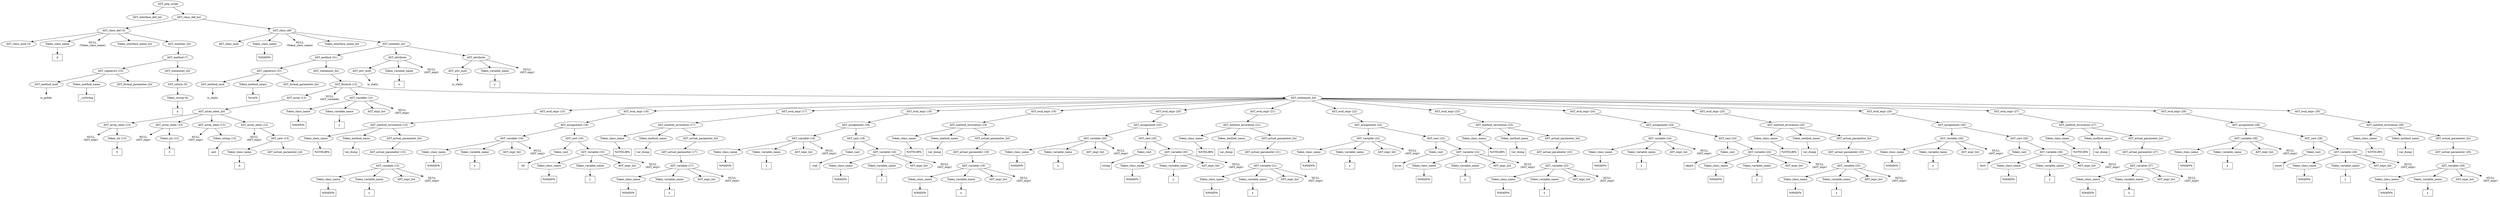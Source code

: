 /*
 * AST in dot format generated by phc -- the PHP compiler
 */

digraph AST {
node_0 [label="AST_php_script"];
node_1 [label="AST_interface_def_list"];
node_2 [label="AST_class_def_list"];
node_3 [label="AST_class_def (3)"];
node_4 [label="AST_class_mod (3)"];
node_5 [label="Token_class_name"];
node_6 [label="A", shape=box]
node_5 -> node_6;
node_7 [label="NULL\n(Token_class_name)", shape=plaintext]
node_8 [label="Token_interface_name_list"];
node_9 [label="AST_member_list"];
node_10 [label="AST_method (7)"];
node_11 [label="AST_signature (10)"];
node_12 [label="AST_method_mod"];
node_13 [label="is_public", shape=plaintext]
node_12 -> node_13;
node_14 [label="Token_method_name"];
node_15 [label="__toString", shape=box]
node_14 -> node_15;
node_16 [label="AST_formal_parameter_list"];
node_11 -> node_16;
node_11 -> node_14;
node_11 -> node_12;
node_17 [label="AST_statement_list"];
node_18 [label="AST_return (9)"];
node_19 [label="Token_string (9)"];
node_20 [label="a", shape=box]
node_19 -> node_20;
node_18 -> node_19;
node_17 -> node_18;
node_10 -> node_17;
node_10 -> node_11;
node_9 -> node_10;
node_3 -> node_9;
node_3 -> node_8;
node_3 -> node_7;
node_3 -> node_5;
node_3 -> node_4;
node_21 [label="AST_class_def"];
node_22 [label="AST_class_mod"];
node_23 [label="Token_class_name"];
node_24 [label="%MAIN%", shape=box]
node_23 -> node_24;
node_25 [label="NULL\n(Token_class_name)", shape=plaintext]
node_26 [label="Token_interface_name_list"];
node_27 [label="AST_member_list"];
node_28 [label="AST_method (31)"];
node_29 [label="AST_signature (31)"];
node_30 [label="AST_method_mod"];
node_31 [label="is_static", shape=plaintext]
node_30 -> node_31;
node_32 [label="Token_method_name"];
node_33 [label="%run%", shape=box]
node_32 -> node_33;
node_34 [label="AST_formal_parameter_list"];
node_29 -> node_34;
node_29 -> node_32;
node_29 -> node_30;
node_35 [label="AST_statement_list"];
node_36 [label="AST_foreach (13)"];
node_37 [label="AST_array (13)"];
node_38 [label="AST_array_elem_list"];
node_39 [label="AST_array_elem (13)"];
node_40 [label="NULL\n(AST_expr)", shape=plaintext]
node_41 [label="Token_int (13)"];
node_42 [label="0", shape=box]
node_41 -> node_42;
node_39 -> node_41;
node_39 -> node_40;
node_43 [label="AST_array_elem (13)"];
node_44 [label="NULL\n(AST_expr)", shape=plaintext]
node_45 [label="Token_int (13)"];
node_46 [label="3", shape=box]
node_45 -> node_46;
node_43 -> node_45;
node_43 -> node_44;
node_47 [label="AST_array_elem (13)"];
node_48 [label="NULL\n(AST_expr)", shape=plaintext]
node_49 [label="Token_string (13)"];
node_50 [label="asd", shape=box]
node_49 -> node_50;
node_47 -> node_49;
node_47 -> node_48;
node_51 [label="AST_array_elem (13)"];
node_52 [label="NULL\n(AST_expr)", shape=plaintext]
node_53 [label="AST_new (13)"];
node_54 [label="Token_class_name"];
node_55 [label="A", shape=box]
node_54 -> node_55;
node_56 [label="AST_actual_parameter_list"];
node_53 -> node_56;
node_53 -> node_54;
node_51 -> node_53;
node_51 -> node_52;
node_38 -> node_51;
node_38 -> node_47;
node_38 -> node_43;
node_38 -> node_39;
node_37 -> node_38;
node_57 [label="NULL\n(AST_variable)", shape=plaintext]
node_58 [label="AST_variable (13)"];
node_59 [label="Token_class_name"];
node_60 [label="%MAIN%", shape=box]
node_59 -> node_60;
node_61 [label="Token_variable_name"];
node_62 [label="y", shape=box]
node_61 -> node_62;
node_63 [label="AST_expr_list"];
node_64 [label="NULL\n(AST_expr)", shape=plaintext]
node_58 -> node_64;
node_58 -> node_63;
node_58 -> node_61;
node_58 -> node_59;
node_65 [label="AST_statement_list"];
node_66 [label="AST_eval_expr (15)"];
node_67 [label="AST_method_invocation (15)"];
node_68 [label="Token_class_name"];
node_69 [label="%STDLIB%", shape=box]
node_68 -> node_69;
node_70 [label="Token_method_name"];
node_71 [label="var_dump", shape=box]
node_70 -> node_71;
node_72 [label="AST_actual_parameter_list"];
node_73 [label="AST_actual_parameter (15)"];
node_74 [label="AST_variable (15)"];
node_75 [label="Token_class_name"];
node_76 [label="%MAIN%", shape=box]
node_75 -> node_76;
node_77 [label="Token_variable_name"];
node_78 [label="y", shape=box]
node_77 -> node_78;
node_79 [label="AST_expr_list"];
node_80 [label="NULL\n(AST_expr)", shape=plaintext]
node_74 -> node_80;
node_74 -> node_79;
node_74 -> node_77;
node_74 -> node_75;
node_73 -> node_74;
node_72 -> node_73;
node_67 -> node_72;
node_67 -> node_70;
node_67 -> node_68;
node_66 -> node_67;
node_81 [label="AST_eval_expr (16)"];
node_82 [label="AST_assignment (16)"];
node_83 [label="AST_variable (16)"];
node_84 [label="Token_class_name"];
node_85 [label="%MAIN%", shape=box]
node_84 -> node_85;
node_86 [label="Token_variable_name"];
node_87 [label="x", shape=box]
node_86 -> node_87;
node_88 [label="AST_expr_list"];
node_89 [label="NULL\n(AST_expr)", shape=plaintext]
node_83 -> node_89;
node_83 -> node_88;
node_83 -> node_86;
node_83 -> node_84;
node_90 [label="AST_cast (16)"];
node_91 [label="Token_cast"];
node_92 [label="int", shape=box]
node_91 -> node_92;
node_93 [label="AST_variable (16)"];
node_94 [label="Token_class_name"];
node_95 [label="%MAIN%", shape=box]
node_94 -> node_95;
node_96 [label="Token_variable_name"];
node_97 [label="y", shape=box]
node_96 -> node_97;
node_98 [label="AST_expr_list"];
node_99 [label="NULL\n(AST_expr)", shape=plaintext]
node_93 -> node_99;
node_93 -> node_98;
node_93 -> node_96;
node_93 -> node_94;
node_90 -> node_93;
node_90 -> node_91;
node_82 -> node_90;
node_82 -> node_83;
node_81 -> node_82;
node_100 [label="AST_eval_expr (17)"];
node_101 [label="AST_method_invocation (17)"];
node_102 [label="Token_class_name"];
node_103 [label="%STDLIB%", shape=box]
node_102 -> node_103;
node_104 [label="Token_method_name"];
node_105 [label="var_dump", shape=box]
node_104 -> node_105;
node_106 [label="AST_actual_parameter_list"];
node_107 [label="AST_actual_parameter (17)"];
node_108 [label="AST_variable (17)"];
node_109 [label="Token_class_name"];
node_110 [label="%MAIN%", shape=box]
node_109 -> node_110;
node_111 [label="Token_variable_name"];
node_112 [label="x", shape=box]
node_111 -> node_112;
node_113 [label="AST_expr_list"];
node_114 [label="NULL\n(AST_expr)", shape=plaintext]
node_108 -> node_114;
node_108 -> node_113;
node_108 -> node_111;
node_108 -> node_109;
node_107 -> node_108;
node_106 -> node_107;
node_101 -> node_106;
node_101 -> node_104;
node_101 -> node_102;
node_100 -> node_101;
node_115 [label="AST_eval_expr (18)"];
node_116 [label="AST_assignment (18)"];
node_117 [label="AST_variable (18)"];
node_118 [label="Token_class_name"];
node_119 [label="%MAIN%", shape=box]
node_118 -> node_119;
node_120 [label="Token_variable_name"];
node_121 [label="x", shape=box]
node_120 -> node_121;
node_122 [label="AST_expr_list"];
node_123 [label="NULL\n(AST_expr)", shape=plaintext]
node_117 -> node_123;
node_117 -> node_122;
node_117 -> node_120;
node_117 -> node_118;
node_124 [label="AST_cast (18)"];
node_125 [label="Token_cast"];
node_126 [label="real", shape=box]
node_125 -> node_126;
node_127 [label="AST_variable (18)"];
node_128 [label="Token_class_name"];
node_129 [label="%MAIN%", shape=box]
node_128 -> node_129;
node_130 [label="Token_variable_name"];
node_131 [label="y", shape=box]
node_130 -> node_131;
node_132 [label="AST_expr_list"];
node_133 [label="NULL\n(AST_expr)", shape=plaintext]
node_127 -> node_133;
node_127 -> node_132;
node_127 -> node_130;
node_127 -> node_128;
node_124 -> node_127;
node_124 -> node_125;
node_116 -> node_124;
node_116 -> node_117;
node_115 -> node_116;
node_134 [label="AST_eval_expr (19)"];
node_135 [label="AST_method_invocation (19)"];
node_136 [label="Token_class_name"];
node_137 [label="%STDLIB%", shape=box]
node_136 -> node_137;
node_138 [label="Token_method_name"];
node_139 [label="var_dump", shape=box]
node_138 -> node_139;
node_140 [label="AST_actual_parameter_list"];
node_141 [label="AST_actual_parameter (19)"];
node_142 [label="AST_variable (19)"];
node_143 [label="Token_class_name"];
node_144 [label="%MAIN%", shape=box]
node_143 -> node_144;
node_145 [label="Token_variable_name"];
node_146 [label="x", shape=box]
node_145 -> node_146;
node_147 [label="AST_expr_list"];
node_148 [label="NULL\n(AST_expr)", shape=plaintext]
node_142 -> node_148;
node_142 -> node_147;
node_142 -> node_145;
node_142 -> node_143;
node_141 -> node_142;
node_140 -> node_141;
node_135 -> node_140;
node_135 -> node_138;
node_135 -> node_136;
node_134 -> node_135;
node_149 [label="AST_eval_expr (20)"];
node_150 [label="AST_assignment (20)"];
node_151 [label="AST_variable (20)"];
node_152 [label="Token_class_name"];
node_153 [label="%MAIN%", shape=box]
node_152 -> node_153;
node_154 [label="Token_variable_name"];
node_155 [label="x", shape=box]
node_154 -> node_155;
node_156 [label="AST_expr_list"];
node_157 [label="NULL\n(AST_expr)", shape=plaintext]
node_151 -> node_157;
node_151 -> node_156;
node_151 -> node_154;
node_151 -> node_152;
node_158 [label="AST_cast (20)"];
node_159 [label="Token_cast"];
node_160 [label="string", shape=box]
node_159 -> node_160;
node_161 [label="AST_variable (20)"];
node_162 [label="Token_class_name"];
node_163 [label="%MAIN%", shape=box]
node_162 -> node_163;
node_164 [label="Token_variable_name"];
node_165 [label="y", shape=box]
node_164 -> node_165;
node_166 [label="AST_expr_list"];
node_167 [label="NULL\n(AST_expr)", shape=plaintext]
node_161 -> node_167;
node_161 -> node_166;
node_161 -> node_164;
node_161 -> node_162;
node_158 -> node_161;
node_158 -> node_159;
node_150 -> node_158;
node_150 -> node_151;
node_149 -> node_150;
node_168 [label="AST_eval_expr (21)"];
node_169 [label="AST_method_invocation (21)"];
node_170 [label="Token_class_name"];
node_171 [label="%STDLIB%", shape=box]
node_170 -> node_171;
node_172 [label="Token_method_name"];
node_173 [label="var_dump", shape=box]
node_172 -> node_173;
node_174 [label="AST_actual_parameter_list"];
node_175 [label="AST_actual_parameter (21)"];
node_176 [label="AST_variable (21)"];
node_177 [label="Token_class_name"];
node_178 [label="%MAIN%", shape=box]
node_177 -> node_178;
node_179 [label="Token_variable_name"];
node_180 [label="x", shape=box]
node_179 -> node_180;
node_181 [label="AST_expr_list"];
node_182 [label="NULL\n(AST_expr)", shape=plaintext]
node_176 -> node_182;
node_176 -> node_181;
node_176 -> node_179;
node_176 -> node_177;
node_175 -> node_176;
node_174 -> node_175;
node_169 -> node_174;
node_169 -> node_172;
node_169 -> node_170;
node_168 -> node_169;
node_183 [label="AST_eval_expr (22)"];
node_184 [label="AST_assignment (22)"];
node_185 [label="AST_variable (22)"];
node_186 [label="Token_class_name"];
node_187 [label="%MAIN%", shape=box]
node_186 -> node_187;
node_188 [label="Token_variable_name"];
node_189 [label="x", shape=box]
node_188 -> node_189;
node_190 [label="AST_expr_list"];
node_191 [label="NULL\n(AST_expr)", shape=plaintext]
node_185 -> node_191;
node_185 -> node_190;
node_185 -> node_188;
node_185 -> node_186;
node_192 [label="AST_cast (22)"];
node_193 [label="Token_cast"];
node_194 [label="array", shape=box]
node_193 -> node_194;
node_195 [label="AST_variable (22)"];
node_196 [label="Token_class_name"];
node_197 [label="%MAIN%", shape=box]
node_196 -> node_197;
node_198 [label="Token_variable_name"];
node_199 [label="y", shape=box]
node_198 -> node_199;
node_200 [label="AST_expr_list"];
node_201 [label="NULL\n(AST_expr)", shape=plaintext]
node_195 -> node_201;
node_195 -> node_200;
node_195 -> node_198;
node_195 -> node_196;
node_192 -> node_195;
node_192 -> node_193;
node_184 -> node_192;
node_184 -> node_185;
node_183 -> node_184;
node_202 [label="AST_eval_expr (23)"];
node_203 [label="AST_method_invocation (23)"];
node_204 [label="Token_class_name"];
node_205 [label="%STDLIB%", shape=box]
node_204 -> node_205;
node_206 [label="Token_method_name"];
node_207 [label="var_dump", shape=box]
node_206 -> node_207;
node_208 [label="AST_actual_parameter_list"];
node_209 [label="AST_actual_parameter (23)"];
node_210 [label="AST_variable (23)"];
node_211 [label="Token_class_name"];
node_212 [label="%MAIN%", shape=box]
node_211 -> node_212;
node_213 [label="Token_variable_name"];
node_214 [label="x", shape=box]
node_213 -> node_214;
node_215 [label="AST_expr_list"];
node_216 [label="NULL\n(AST_expr)", shape=plaintext]
node_210 -> node_216;
node_210 -> node_215;
node_210 -> node_213;
node_210 -> node_211;
node_209 -> node_210;
node_208 -> node_209;
node_203 -> node_208;
node_203 -> node_206;
node_203 -> node_204;
node_202 -> node_203;
node_217 [label="AST_eval_expr (24)"];
node_218 [label="AST_assignment (24)"];
node_219 [label="AST_variable (24)"];
node_220 [label="Token_class_name"];
node_221 [label="%MAIN%", shape=box]
node_220 -> node_221;
node_222 [label="Token_variable_name"];
node_223 [label="x", shape=box]
node_222 -> node_223;
node_224 [label="AST_expr_list"];
node_225 [label="NULL\n(AST_expr)", shape=plaintext]
node_219 -> node_225;
node_219 -> node_224;
node_219 -> node_222;
node_219 -> node_220;
node_226 [label="AST_cast (24)"];
node_227 [label="Token_cast"];
node_228 [label="object", shape=box]
node_227 -> node_228;
node_229 [label="AST_variable (24)"];
node_230 [label="Token_class_name"];
node_231 [label="%MAIN%", shape=box]
node_230 -> node_231;
node_232 [label="Token_variable_name"];
node_233 [label="y", shape=box]
node_232 -> node_233;
node_234 [label="AST_expr_list"];
node_235 [label="NULL\n(AST_expr)", shape=plaintext]
node_229 -> node_235;
node_229 -> node_234;
node_229 -> node_232;
node_229 -> node_230;
node_226 -> node_229;
node_226 -> node_227;
node_218 -> node_226;
node_218 -> node_219;
node_217 -> node_218;
node_236 [label="AST_eval_expr (25)"];
node_237 [label="AST_method_invocation (25)"];
node_238 [label="Token_class_name"];
node_239 [label="%STDLIB%", shape=box]
node_238 -> node_239;
node_240 [label="Token_method_name"];
node_241 [label="var_dump", shape=box]
node_240 -> node_241;
node_242 [label="AST_actual_parameter_list"];
node_243 [label="AST_actual_parameter (25)"];
node_244 [label="AST_variable (25)"];
node_245 [label="Token_class_name"];
node_246 [label="%MAIN%", shape=box]
node_245 -> node_246;
node_247 [label="Token_variable_name"];
node_248 [label="x", shape=box]
node_247 -> node_248;
node_249 [label="AST_expr_list"];
node_250 [label="NULL\n(AST_expr)", shape=plaintext]
node_244 -> node_250;
node_244 -> node_249;
node_244 -> node_247;
node_244 -> node_245;
node_243 -> node_244;
node_242 -> node_243;
node_237 -> node_242;
node_237 -> node_240;
node_237 -> node_238;
node_236 -> node_237;
node_251 [label="AST_eval_expr (26)"];
node_252 [label="AST_assignment (26)"];
node_253 [label="AST_variable (26)"];
node_254 [label="Token_class_name"];
node_255 [label="%MAIN%", shape=box]
node_254 -> node_255;
node_256 [label="Token_variable_name"];
node_257 [label="x", shape=box]
node_256 -> node_257;
node_258 [label="AST_expr_list"];
node_259 [label="NULL\n(AST_expr)", shape=plaintext]
node_253 -> node_259;
node_253 -> node_258;
node_253 -> node_256;
node_253 -> node_254;
node_260 [label="AST_cast (26)"];
node_261 [label="Token_cast"];
node_262 [label="bool", shape=box]
node_261 -> node_262;
node_263 [label="AST_variable (26)"];
node_264 [label="Token_class_name"];
node_265 [label="%MAIN%", shape=box]
node_264 -> node_265;
node_266 [label="Token_variable_name"];
node_267 [label="y", shape=box]
node_266 -> node_267;
node_268 [label="AST_expr_list"];
node_269 [label="NULL\n(AST_expr)", shape=plaintext]
node_263 -> node_269;
node_263 -> node_268;
node_263 -> node_266;
node_263 -> node_264;
node_260 -> node_263;
node_260 -> node_261;
node_252 -> node_260;
node_252 -> node_253;
node_251 -> node_252;
node_270 [label="AST_eval_expr (27)"];
node_271 [label="AST_method_invocation (27)"];
node_272 [label="Token_class_name"];
node_273 [label="%STDLIB%", shape=box]
node_272 -> node_273;
node_274 [label="Token_method_name"];
node_275 [label="var_dump", shape=box]
node_274 -> node_275;
node_276 [label="AST_actual_parameter_list"];
node_277 [label="AST_actual_parameter (27)"];
node_278 [label="AST_variable (27)"];
node_279 [label="Token_class_name"];
node_280 [label="%MAIN%", shape=box]
node_279 -> node_280;
node_281 [label="Token_variable_name"];
node_282 [label="x", shape=box]
node_281 -> node_282;
node_283 [label="AST_expr_list"];
node_284 [label="NULL\n(AST_expr)", shape=plaintext]
node_278 -> node_284;
node_278 -> node_283;
node_278 -> node_281;
node_278 -> node_279;
node_277 -> node_278;
node_276 -> node_277;
node_271 -> node_276;
node_271 -> node_274;
node_271 -> node_272;
node_270 -> node_271;
node_285 [label="AST_eval_expr (28)"];
node_286 [label="AST_assignment (28)"];
node_287 [label="AST_variable (28)"];
node_288 [label="Token_class_name"];
node_289 [label="%MAIN%", shape=box]
node_288 -> node_289;
node_290 [label="Token_variable_name"];
node_291 [label="x", shape=box]
node_290 -> node_291;
node_292 [label="AST_expr_list"];
node_293 [label="NULL\n(AST_expr)", shape=plaintext]
node_287 -> node_293;
node_287 -> node_292;
node_287 -> node_290;
node_287 -> node_288;
node_294 [label="AST_cast (28)"];
node_295 [label="Token_cast"];
node_296 [label="unset", shape=box]
node_295 -> node_296;
node_297 [label="AST_variable (28)"];
node_298 [label="Token_class_name"];
node_299 [label="%MAIN%", shape=box]
node_298 -> node_299;
node_300 [label="Token_variable_name"];
node_301 [label="y", shape=box]
node_300 -> node_301;
node_302 [label="AST_expr_list"];
node_303 [label="NULL\n(AST_expr)", shape=plaintext]
node_297 -> node_303;
node_297 -> node_302;
node_297 -> node_300;
node_297 -> node_298;
node_294 -> node_297;
node_294 -> node_295;
node_286 -> node_294;
node_286 -> node_287;
node_285 -> node_286;
node_304 [label="AST_eval_expr (29)"];
node_305 [label="AST_method_invocation (29)"];
node_306 [label="Token_class_name"];
node_307 [label="%STDLIB%", shape=box]
node_306 -> node_307;
node_308 [label="Token_method_name"];
node_309 [label="var_dump", shape=box]
node_308 -> node_309;
node_310 [label="AST_actual_parameter_list"];
node_311 [label="AST_actual_parameter (29)"];
node_312 [label="AST_variable (29)"];
node_313 [label="Token_class_name"];
node_314 [label="%MAIN%", shape=box]
node_313 -> node_314;
node_315 [label="Token_variable_name"];
node_316 [label="x", shape=box]
node_315 -> node_316;
node_317 [label="AST_expr_list"];
node_318 [label="NULL\n(AST_expr)", shape=plaintext]
node_312 -> node_318;
node_312 -> node_317;
node_312 -> node_315;
node_312 -> node_313;
node_311 -> node_312;
node_310 -> node_311;
node_305 -> node_310;
node_305 -> node_308;
node_305 -> node_306;
node_304 -> node_305;
node_65 -> node_304;
node_65 -> node_285;
node_65 -> node_270;
node_65 -> node_251;
node_65 -> node_236;
node_65 -> node_217;
node_65 -> node_202;
node_65 -> node_183;
node_65 -> node_168;
node_65 -> node_149;
node_65 -> node_134;
node_65 -> node_115;
node_65 -> node_100;
node_65 -> node_81;
node_65 -> node_66;
node_36 -> node_65;
node_36 -> node_58;
node_36 -> node_57;
node_36 -> node_37;
node_35 -> node_36;
node_28 -> node_35;
node_28 -> node_29;
node_319 [label="AST_attribute"];
node_320 [label="AST_attr_mod"];
node_321 [label="is_static", shape=plaintext]
node_320 -> node_321;
node_322 [label="Token_variable_name"];
node_323 [label="x", shape=box]
node_322 -> node_323;
node_324 [label="NULL\n(AST_expr)", shape=plaintext]
node_319 -> node_324;
node_319 -> node_322;
node_319 -> node_320;
node_325 [label="AST_attribute"];
node_326 [label="AST_attr_mod"];
node_327 [label="is_static", shape=plaintext]
node_326 -> node_327;
node_328 [label="Token_variable_name"];
node_329 [label="y", shape=box]
node_328 -> node_329;
node_330 [label="NULL\n(AST_expr)", shape=plaintext]
node_325 -> node_330;
node_325 -> node_328;
node_325 -> node_326;
node_27 -> node_325;
node_27 -> node_319;
node_27 -> node_28;
node_21 -> node_27;
node_21 -> node_26;
node_21 -> node_25;
node_21 -> node_23;
node_21 -> node_22;
node_2 -> node_21;
node_2 -> node_3;
node_0 -> node_2;
node_0 -> node_1;
}

